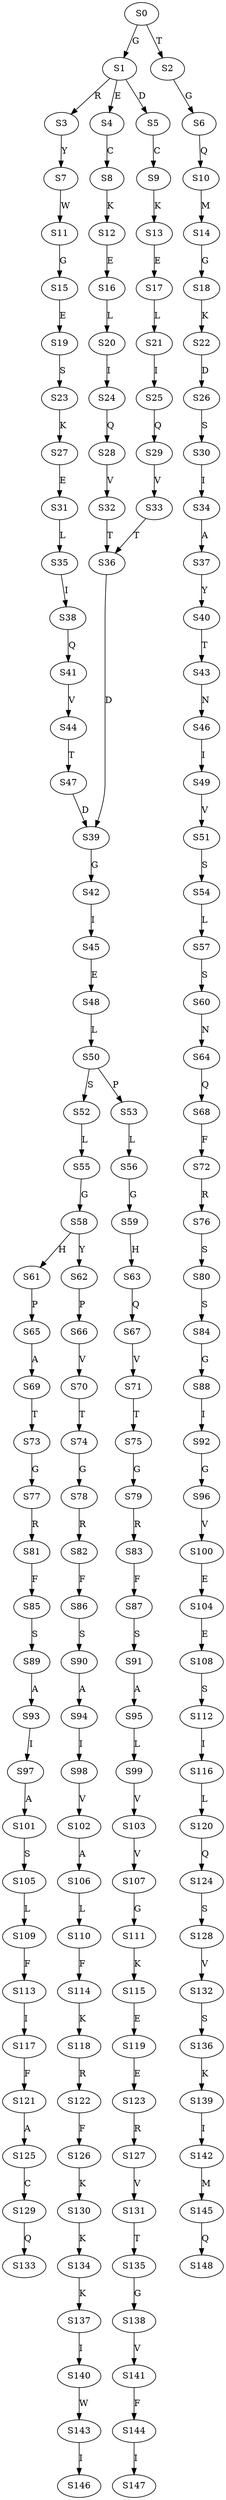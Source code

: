 strict digraph  {
	S0 -> S1 [ label = G ];
	S0 -> S2 [ label = T ];
	S1 -> S3 [ label = R ];
	S1 -> S4 [ label = E ];
	S1 -> S5 [ label = D ];
	S2 -> S6 [ label = G ];
	S3 -> S7 [ label = Y ];
	S4 -> S8 [ label = C ];
	S5 -> S9 [ label = C ];
	S6 -> S10 [ label = Q ];
	S7 -> S11 [ label = W ];
	S8 -> S12 [ label = K ];
	S9 -> S13 [ label = K ];
	S10 -> S14 [ label = M ];
	S11 -> S15 [ label = G ];
	S12 -> S16 [ label = E ];
	S13 -> S17 [ label = E ];
	S14 -> S18 [ label = G ];
	S15 -> S19 [ label = E ];
	S16 -> S20 [ label = L ];
	S17 -> S21 [ label = L ];
	S18 -> S22 [ label = K ];
	S19 -> S23 [ label = S ];
	S20 -> S24 [ label = I ];
	S21 -> S25 [ label = I ];
	S22 -> S26 [ label = D ];
	S23 -> S27 [ label = K ];
	S24 -> S28 [ label = Q ];
	S25 -> S29 [ label = Q ];
	S26 -> S30 [ label = S ];
	S27 -> S31 [ label = E ];
	S28 -> S32 [ label = V ];
	S29 -> S33 [ label = V ];
	S30 -> S34 [ label = I ];
	S31 -> S35 [ label = L ];
	S32 -> S36 [ label = T ];
	S33 -> S36 [ label = T ];
	S34 -> S37 [ label = A ];
	S35 -> S38 [ label = I ];
	S36 -> S39 [ label = D ];
	S37 -> S40 [ label = Y ];
	S38 -> S41 [ label = Q ];
	S39 -> S42 [ label = G ];
	S40 -> S43 [ label = T ];
	S41 -> S44 [ label = V ];
	S42 -> S45 [ label = I ];
	S43 -> S46 [ label = N ];
	S44 -> S47 [ label = T ];
	S45 -> S48 [ label = E ];
	S46 -> S49 [ label = I ];
	S47 -> S39 [ label = D ];
	S48 -> S50 [ label = L ];
	S49 -> S51 [ label = V ];
	S50 -> S52 [ label = S ];
	S50 -> S53 [ label = P ];
	S51 -> S54 [ label = S ];
	S52 -> S55 [ label = L ];
	S53 -> S56 [ label = L ];
	S54 -> S57 [ label = L ];
	S55 -> S58 [ label = G ];
	S56 -> S59 [ label = G ];
	S57 -> S60 [ label = S ];
	S58 -> S61 [ label = H ];
	S58 -> S62 [ label = Y ];
	S59 -> S63 [ label = H ];
	S60 -> S64 [ label = N ];
	S61 -> S65 [ label = P ];
	S62 -> S66 [ label = P ];
	S63 -> S67 [ label = Q ];
	S64 -> S68 [ label = Q ];
	S65 -> S69 [ label = A ];
	S66 -> S70 [ label = V ];
	S67 -> S71 [ label = V ];
	S68 -> S72 [ label = F ];
	S69 -> S73 [ label = T ];
	S70 -> S74 [ label = T ];
	S71 -> S75 [ label = T ];
	S72 -> S76 [ label = R ];
	S73 -> S77 [ label = G ];
	S74 -> S78 [ label = G ];
	S75 -> S79 [ label = G ];
	S76 -> S80 [ label = S ];
	S77 -> S81 [ label = R ];
	S78 -> S82 [ label = R ];
	S79 -> S83 [ label = R ];
	S80 -> S84 [ label = S ];
	S81 -> S85 [ label = F ];
	S82 -> S86 [ label = F ];
	S83 -> S87 [ label = F ];
	S84 -> S88 [ label = G ];
	S85 -> S89 [ label = S ];
	S86 -> S90 [ label = S ];
	S87 -> S91 [ label = S ];
	S88 -> S92 [ label = I ];
	S89 -> S93 [ label = A ];
	S90 -> S94 [ label = A ];
	S91 -> S95 [ label = A ];
	S92 -> S96 [ label = G ];
	S93 -> S97 [ label = I ];
	S94 -> S98 [ label = I ];
	S95 -> S99 [ label = L ];
	S96 -> S100 [ label = V ];
	S97 -> S101 [ label = A ];
	S98 -> S102 [ label = V ];
	S99 -> S103 [ label = V ];
	S100 -> S104 [ label = E ];
	S101 -> S105 [ label = S ];
	S102 -> S106 [ label = A ];
	S103 -> S107 [ label = V ];
	S104 -> S108 [ label = E ];
	S105 -> S109 [ label = L ];
	S106 -> S110 [ label = L ];
	S107 -> S111 [ label = G ];
	S108 -> S112 [ label = S ];
	S109 -> S113 [ label = F ];
	S110 -> S114 [ label = F ];
	S111 -> S115 [ label = K ];
	S112 -> S116 [ label = I ];
	S113 -> S117 [ label = I ];
	S114 -> S118 [ label = K ];
	S115 -> S119 [ label = E ];
	S116 -> S120 [ label = L ];
	S117 -> S121 [ label = F ];
	S118 -> S122 [ label = R ];
	S119 -> S123 [ label = E ];
	S120 -> S124 [ label = Q ];
	S121 -> S125 [ label = A ];
	S122 -> S126 [ label = F ];
	S123 -> S127 [ label = R ];
	S124 -> S128 [ label = S ];
	S125 -> S129 [ label = C ];
	S126 -> S130 [ label = K ];
	S127 -> S131 [ label = V ];
	S128 -> S132 [ label = V ];
	S129 -> S133 [ label = Q ];
	S130 -> S134 [ label = K ];
	S131 -> S135 [ label = T ];
	S132 -> S136 [ label = S ];
	S134 -> S137 [ label = K ];
	S135 -> S138 [ label = G ];
	S136 -> S139 [ label = K ];
	S137 -> S140 [ label = I ];
	S138 -> S141 [ label = V ];
	S139 -> S142 [ label = I ];
	S140 -> S143 [ label = W ];
	S141 -> S144 [ label = F ];
	S142 -> S145 [ label = M ];
	S143 -> S146 [ label = I ];
	S144 -> S147 [ label = I ];
	S145 -> S148 [ label = Q ];
}
